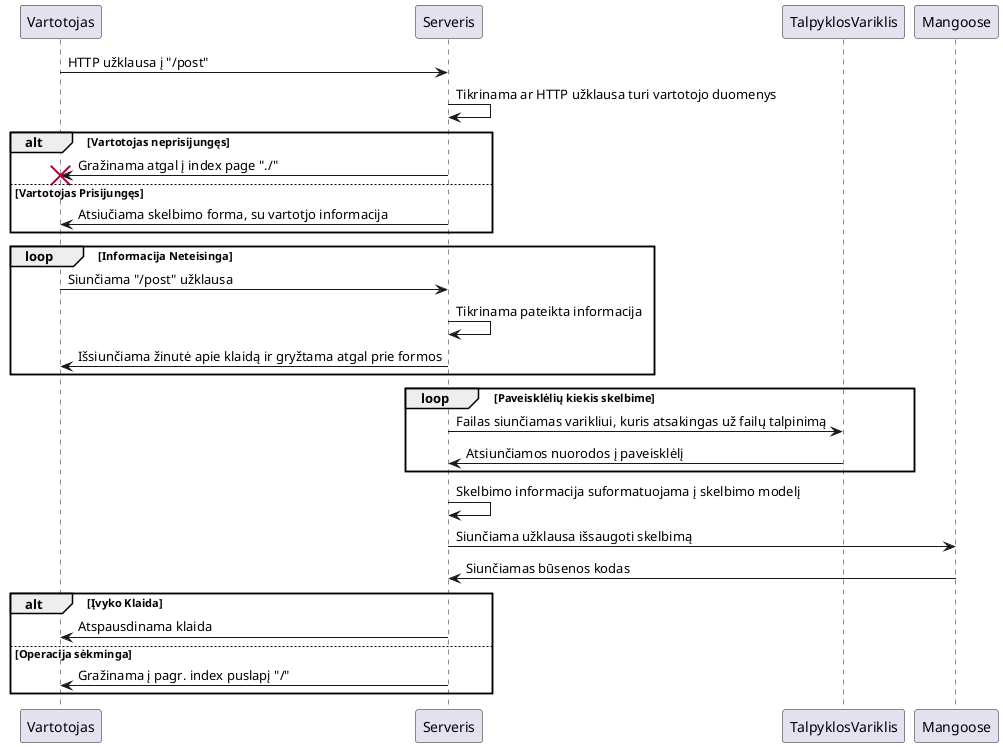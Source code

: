 @startuml
Vartotojas -> Serveris : HTTP užklausa į "/post"
Serveris -> Serveris : Tikrinama ar HTTP užklausa turi vartotojo duomenys
alt Vartotojas neprisijungęs
Serveris -> Vartotojas : Gražinama atgal į index page "./"
destroy Vartotojas
else Vartotojas Prisijungęs
  Serveris -> Vartotojas : Atsiučiama skelbimo forma, su vartotjo informacija
end
loop Informacija Neteisinga
Vartotojas -> Serveris : Siunčiama "/post" užklausa
Serveris -> Serveris : Tikrinama pateikta informacija
Serveris -> Vartotojas : Išsiunčiama žinutė apie klaidą ir gryžtama atgal prie formos
end
loop Paveisklėlių kiekis skelbime
Serveris -> TalpyklosVariklis : Failas siunčiamas varikliui, kuris atsakingas už failų talpinimą
TalpyklosVariklis -> Serveris : Atsiunčiamos nuorodos į paveisklėlį
end
Serveris -> Serveris : Skelbimo informacija suformatuojama į skelbimo modelį
Serveris -> Mangoose : Siunčiama užklausa išsaugoti skelbimą
Mangoose -> Serveris : Siunčiamas būsenos kodas
alt Įvyko Klaida
Serveris -> Vartotojas : Atspausdinama klaida
else Operacija sėkminga
Serveris -> Vartotojas : Gražinama į pagr. index puslapį "/"
end
@enduml
